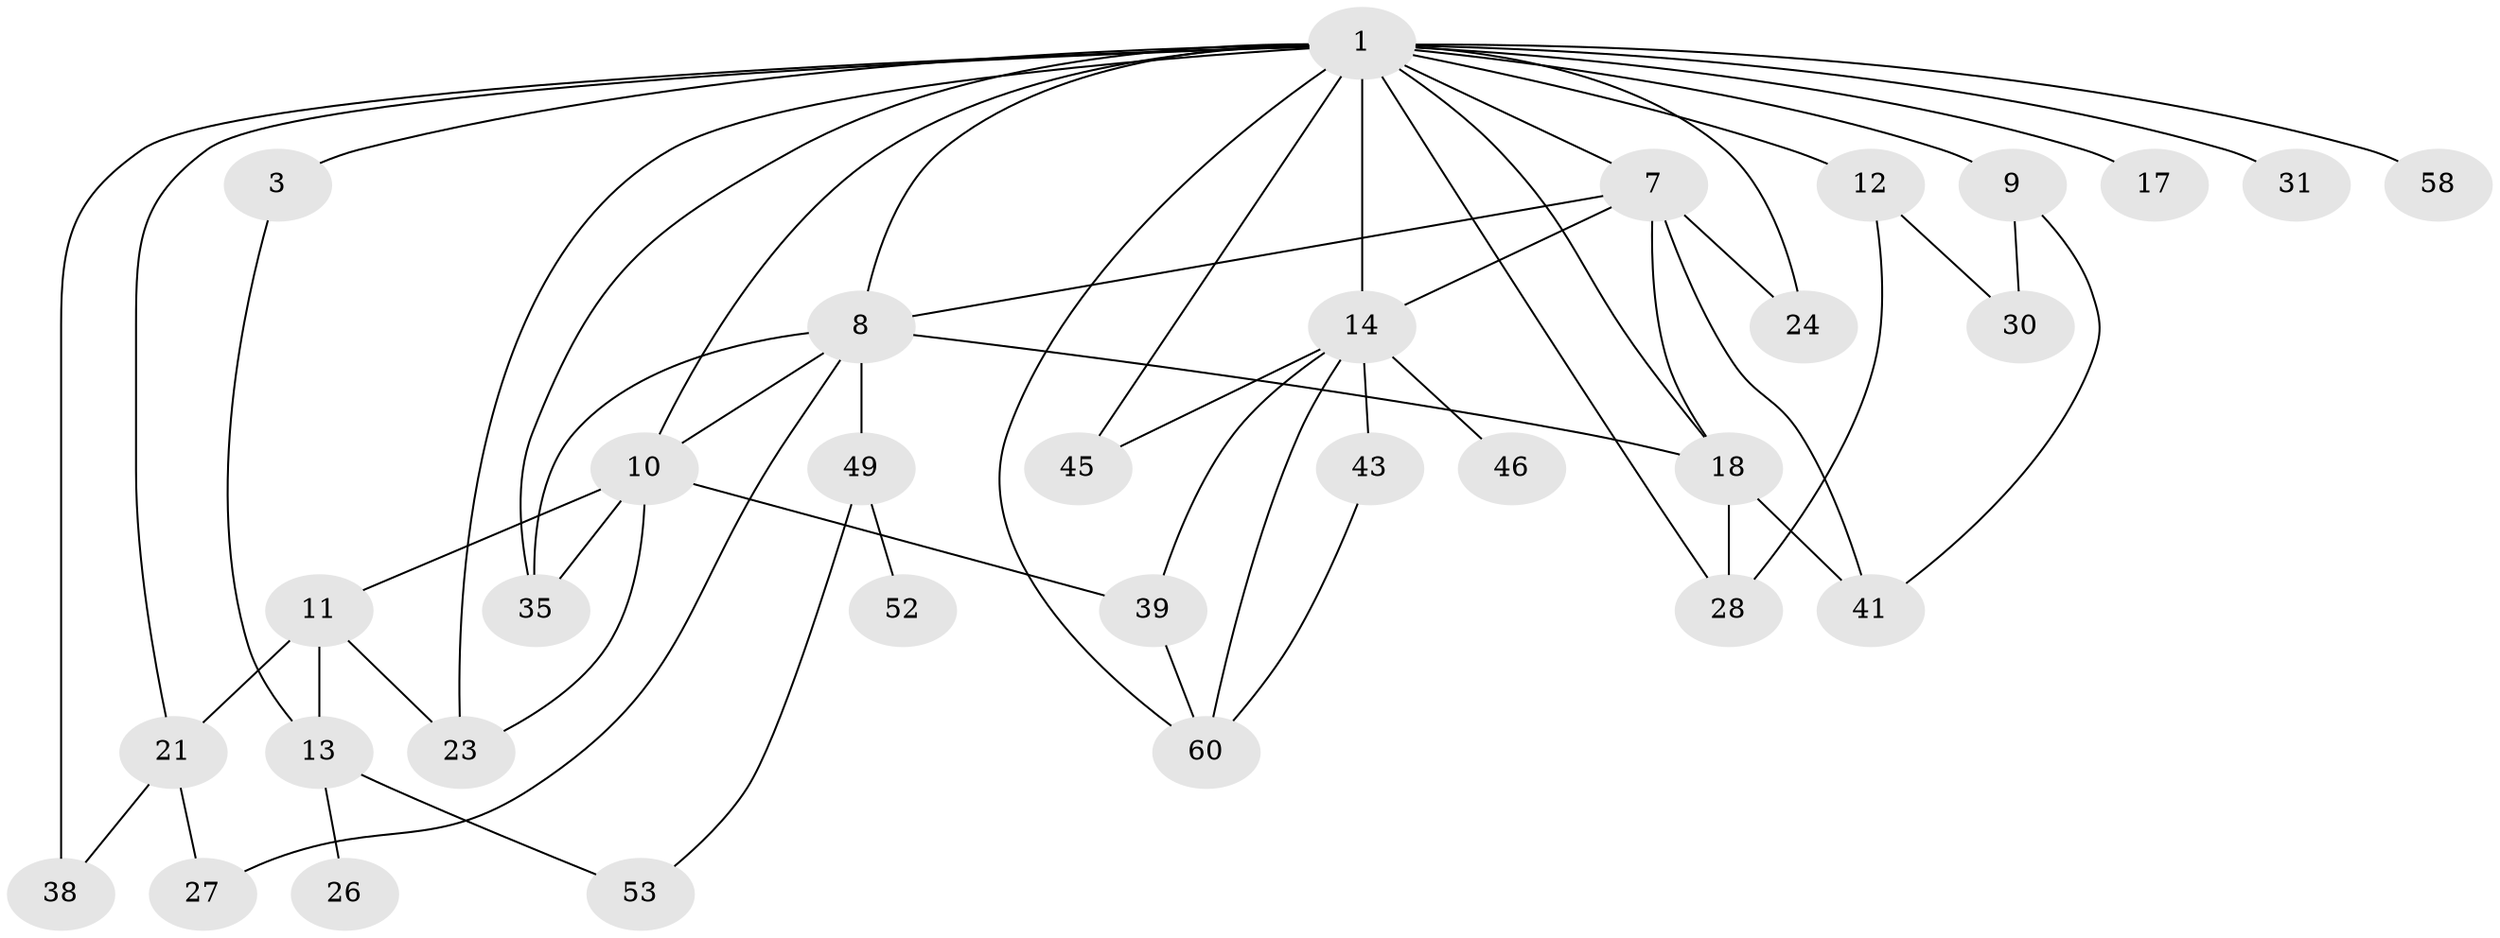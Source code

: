 // original degree distribution, {4: 0.125, 6: 0.0625, 2: 0.28125, 5: 0.046875, 3: 0.296875, 7: 0.03125, 1: 0.15625}
// Generated by graph-tools (version 1.1) at 2025/13/03/09/25 04:13:30]
// undirected, 32 vertices, 56 edges
graph export_dot {
graph [start="1"]
  node [color=gray90,style=filled];
  1 [super="+2+42"];
  3 [super="+48"];
  7 [super="+29"];
  8 [super="+19+20"];
  9 [super="+34"];
  10 [super="+36"];
  11 [super="+33"];
  12;
  13;
  14 [super="+37+32"];
  17;
  18 [super="+25+22"];
  21 [super="+50"];
  23;
  24 [super="+55"];
  26 [super="+62"];
  27;
  28 [super="+40"];
  30 [super="+44+47"];
  31;
  35;
  38;
  39 [super="+56"];
  41;
  43;
  45;
  46;
  49;
  52;
  53;
  58;
  60 [super="+63"];
  1 -- 3 [weight=2];
  1 -- 23;
  1 -- 7;
  1 -- 8;
  1 -- 9;
  1 -- 10;
  1 -- 12;
  1 -- 14 [weight=2];
  1 -- 17;
  1 -- 18 [weight=2];
  1 -- 21;
  1 -- 24 [weight=2];
  1 -- 28;
  1 -- 31;
  1 -- 35;
  1 -- 38;
  1 -- 45;
  1 -- 58;
  1 -- 60;
  3 -- 13;
  7 -- 24;
  7 -- 18;
  7 -- 8;
  7 -- 41;
  7 -- 14;
  8 -- 10;
  8 -- 27;
  8 -- 49;
  8 -- 35;
  8 -- 18;
  9 -- 41;
  9 -- 30;
  10 -- 11;
  10 -- 39;
  10 -- 35;
  10 -- 23;
  11 -- 13;
  11 -- 21;
  11 -- 23;
  12 -- 28;
  12 -- 30;
  13 -- 26;
  13 -- 53;
  14 -- 43;
  14 -- 45;
  14 -- 46;
  14 -- 39;
  14 -- 60;
  18 -- 41;
  18 -- 28 [weight=2];
  21 -- 27;
  21 -- 38;
  39 -- 60;
  43 -- 60;
  49 -- 52;
  49 -- 53;
}
